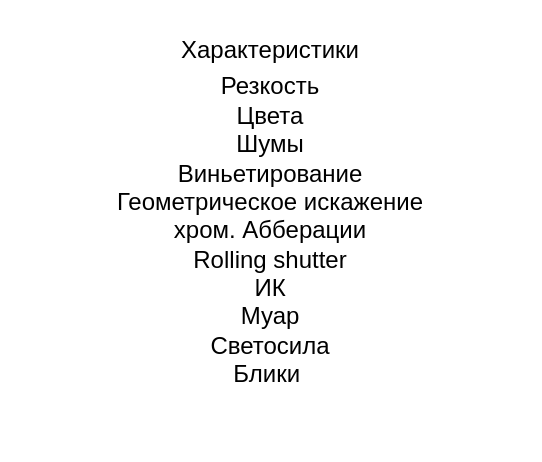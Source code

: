<mxfile version="26.1.3">
  <diagram name="Страница — 1" id="ttHTj2BRp232E3ya2YmA">
    <mxGraphModel dx="1242" dy="575" grid="1" gridSize="10" guides="1" tooltips="1" connect="1" arrows="1" fold="1" page="1" pageScale="1" pageWidth="1920" pageHeight="1200" math="0" shadow="0">
      <root>
        <mxCell id="0" />
        <mxCell id="1" parent="0" />
        <mxCell id="gY2CUuTmCkJey6hMHE3h-1" value="Характеристики" style="text;html=1;align=center;verticalAlign=middle;whiteSpace=wrap;rounded=0;" vertex="1" parent="1">
          <mxGeometry x="650" y="400" width="120" height="30" as="geometry" />
        </mxCell>
        <mxCell id="gY2CUuTmCkJey6hMHE3h-2" value="Резкость&lt;div&gt;Цвета&lt;/div&gt;&lt;div&gt;Шумы&lt;/div&gt;&lt;div&gt;Виньетирование&lt;/div&gt;&lt;div&gt;Геометрическое искажение&lt;/div&gt;&lt;div&gt;хром. Абберации&lt;/div&gt;&lt;div&gt;Rolling shutter&lt;/div&gt;&lt;div&gt;ИК&lt;/div&gt;&lt;div&gt;Муар&lt;/div&gt;&lt;div&gt;Светосила&lt;/div&gt;&lt;div&gt;Блики&amp;nbsp;&lt;/div&gt;" style="text;html=1;align=center;verticalAlign=middle;whiteSpace=wrap;rounded=0;" vertex="1" parent="1">
          <mxGeometry x="575" y="390" width="270" height="230" as="geometry" />
        </mxCell>
      </root>
    </mxGraphModel>
  </diagram>
</mxfile>
